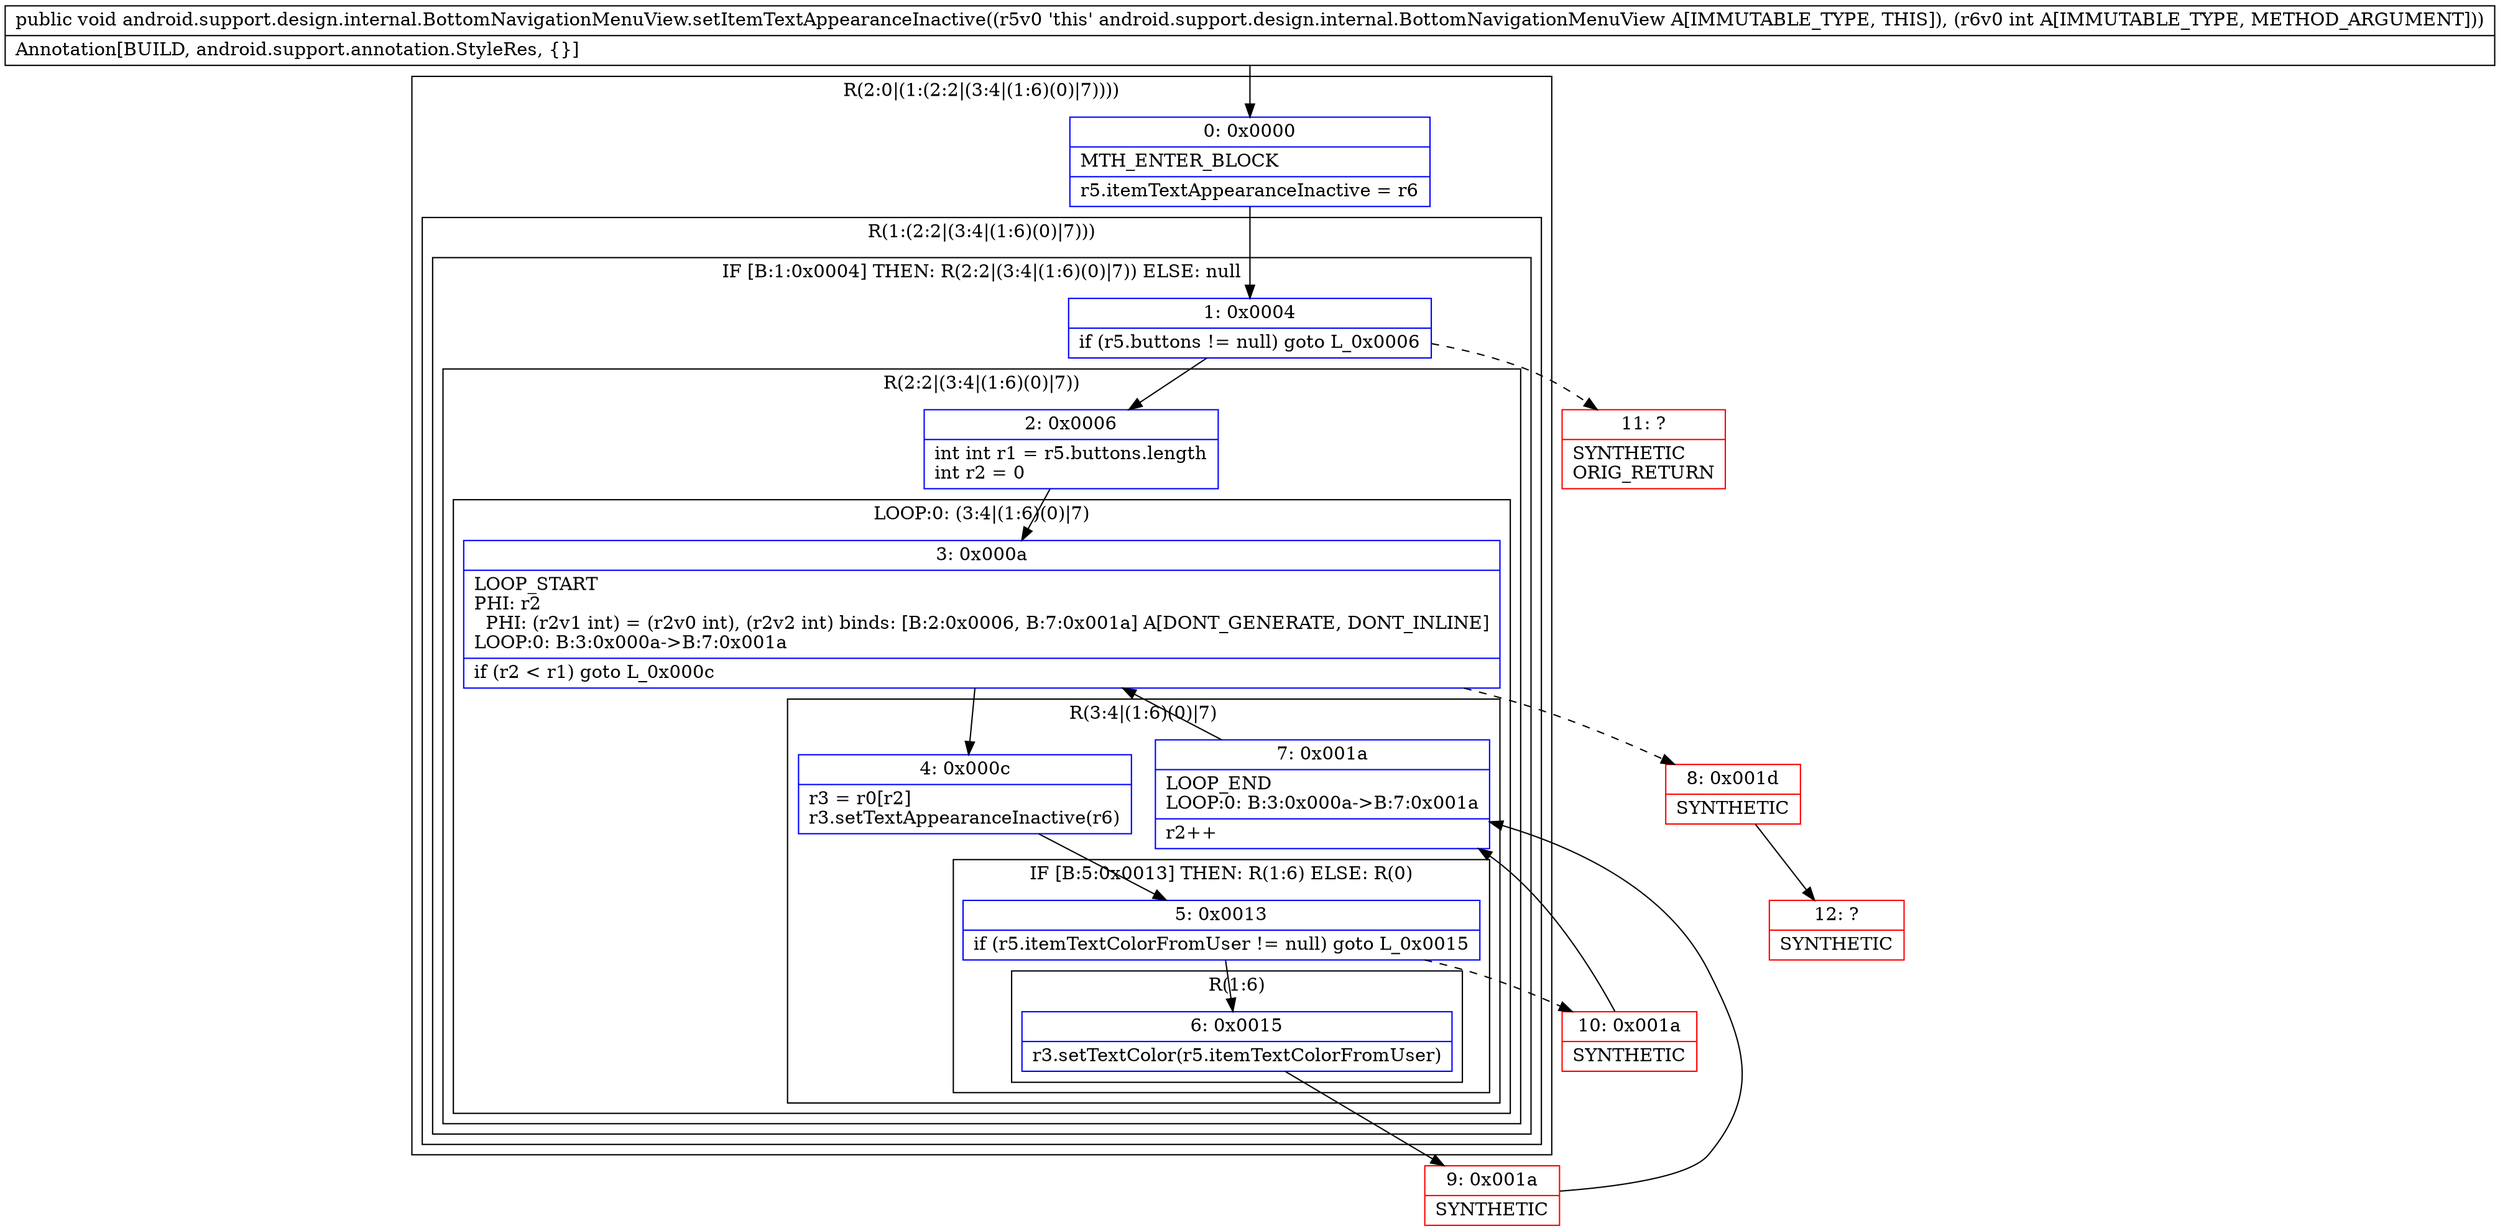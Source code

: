 digraph "CFG forandroid.support.design.internal.BottomNavigationMenuView.setItemTextAppearanceInactive(I)V" {
subgraph cluster_Region_48585172 {
label = "R(2:0|(1:(2:2|(3:4|(1:6)(0)|7))))";
node [shape=record,color=blue];
Node_0 [shape=record,label="{0\:\ 0x0000|MTH_ENTER_BLOCK\l|r5.itemTextAppearanceInactive = r6\l}"];
subgraph cluster_Region_1396431849 {
label = "R(1:(2:2|(3:4|(1:6)(0)|7)))";
node [shape=record,color=blue];
subgraph cluster_IfRegion_330328089 {
label = "IF [B:1:0x0004] THEN: R(2:2|(3:4|(1:6)(0)|7)) ELSE: null";
node [shape=record,color=blue];
Node_1 [shape=record,label="{1\:\ 0x0004|if (r5.buttons != null) goto L_0x0006\l}"];
subgraph cluster_Region_686793229 {
label = "R(2:2|(3:4|(1:6)(0)|7))";
node [shape=record,color=blue];
Node_2 [shape=record,label="{2\:\ 0x0006|int int r1 = r5.buttons.length\lint r2 = 0\l}"];
subgraph cluster_LoopRegion_1862344915 {
label = "LOOP:0: (3:4|(1:6)(0)|7)";
node [shape=record,color=blue];
Node_3 [shape=record,label="{3\:\ 0x000a|LOOP_START\lPHI: r2 \l  PHI: (r2v1 int) = (r2v0 int), (r2v2 int) binds: [B:2:0x0006, B:7:0x001a] A[DONT_GENERATE, DONT_INLINE]\lLOOP:0: B:3:0x000a\-\>B:7:0x001a\l|if (r2 \< r1) goto L_0x000c\l}"];
subgraph cluster_Region_1254281166 {
label = "R(3:4|(1:6)(0)|7)";
node [shape=record,color=blue];
Node_4 [shape=record,label="{4\:\ 0x000c|r3 = r0[r2]\lr3.setTextAppearanceInactive(r6)\l}"];
subgraph cluster_IfRegion_1191378718 {
label = "IF [B:5:0x0013] THEN: R(1:6) ELSE: R(0)";
node [shape=record,color=blue];
Node_5 [shape=record,label="{5\:\ 0x0013|if (r5.itemTextColorFromUser != null) goto L_0x0015\l}"];
subgraph cluster_Region_1256947844 {
label = "R(1:6)";
node [shape=record,color=blue];
Node_6 [shape=record,label="{6\:\ 0x0015|r3.setTextColor(r5.itemTextColorFromUser)\l}"];
}
subgraph cluster_Region_1510725984 {
label = "R(0)";
node [shape=record,color=blue];
}
}
Node_7 [shape=record,label="{7\:\ 0x001a|LOOP_END\lLOOP:0: B:3:0x000a\-\>B:7:0x001a\l|r2++\l}"];
}
}
}
}
}
}
Node_8 [shape=record,color=red,label="{8\:\ 0x001d|SYNTHETIC\l}"];
Node_9 [shape=record,color=red,label="{9\:\ 0x001a|SYNTHETIC\l}"];
Node_10 [shape=record,color=red,label="{10\:\ 0x001a|SYNTHETIC\l}"];
Node_11 [shape=record,color=red,label="{11\:\ ?|SYNTHETIC\lORIG_RETURN\l}"];
Node_12 [shape=record,color=red,label="{12\:\ ?|SYNTHETIC\l}"];
MethodNode[shape=record,label="{public void android.support.design.internal.BottomNavigationMenuView.setItemTextAppearanceInactive((r5v0 'this' android.support.design.internal.BottomNavigationMenuView A[IMMUTABLE_TYPE, THIS]), (r6v0 int A[IMMUTABLE_TYPE, METHOD_ARGUMENT]))  | Annotation[BUILD, android.support.annotation.StyleRes, \{\}]\l}"];
MethodNode -> Node_0;
Node_0 -> Node_1;
Node_1 -> Node_2;
Node_1 -> Node_11[style=dashed];
Node_2 -> Node_3;
Node_3 -> Node_4;
Node_3 -> Node_8[style=dashed];
Node_4 -> Node_5;
Node_5 -> Node_6;
Node_5 -> Node_10[style=dashed];
Node_6 -> Node_9;
Node_7 -> Node_3;
Node_8 -> Node_12;
Node_9 -> Node_7;
Node_10 -> Node_7;
}

